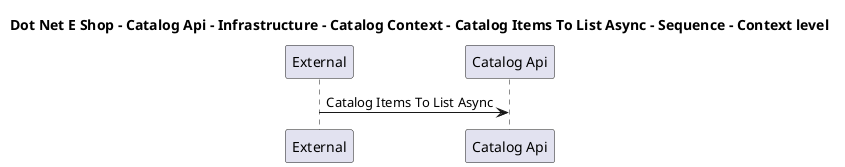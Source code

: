@startuml

title Dot Net E Shop - Catalog Api - Infrastructure - Catalog Context - Catalog Items To List Async - Sequence - Context level

participant "External" as C4InterFlow.SoftwareSystems.ExternalSystem
participant "Catalog Api" as DotNetEShop.SoftwareSystems.CatalogApi

C4InterFlow.SoftwareSystems.ExternalSystem -> DotNetEShop.SoftwareSystems.CatalogApi : Catalog Items To List Async


@enduml
